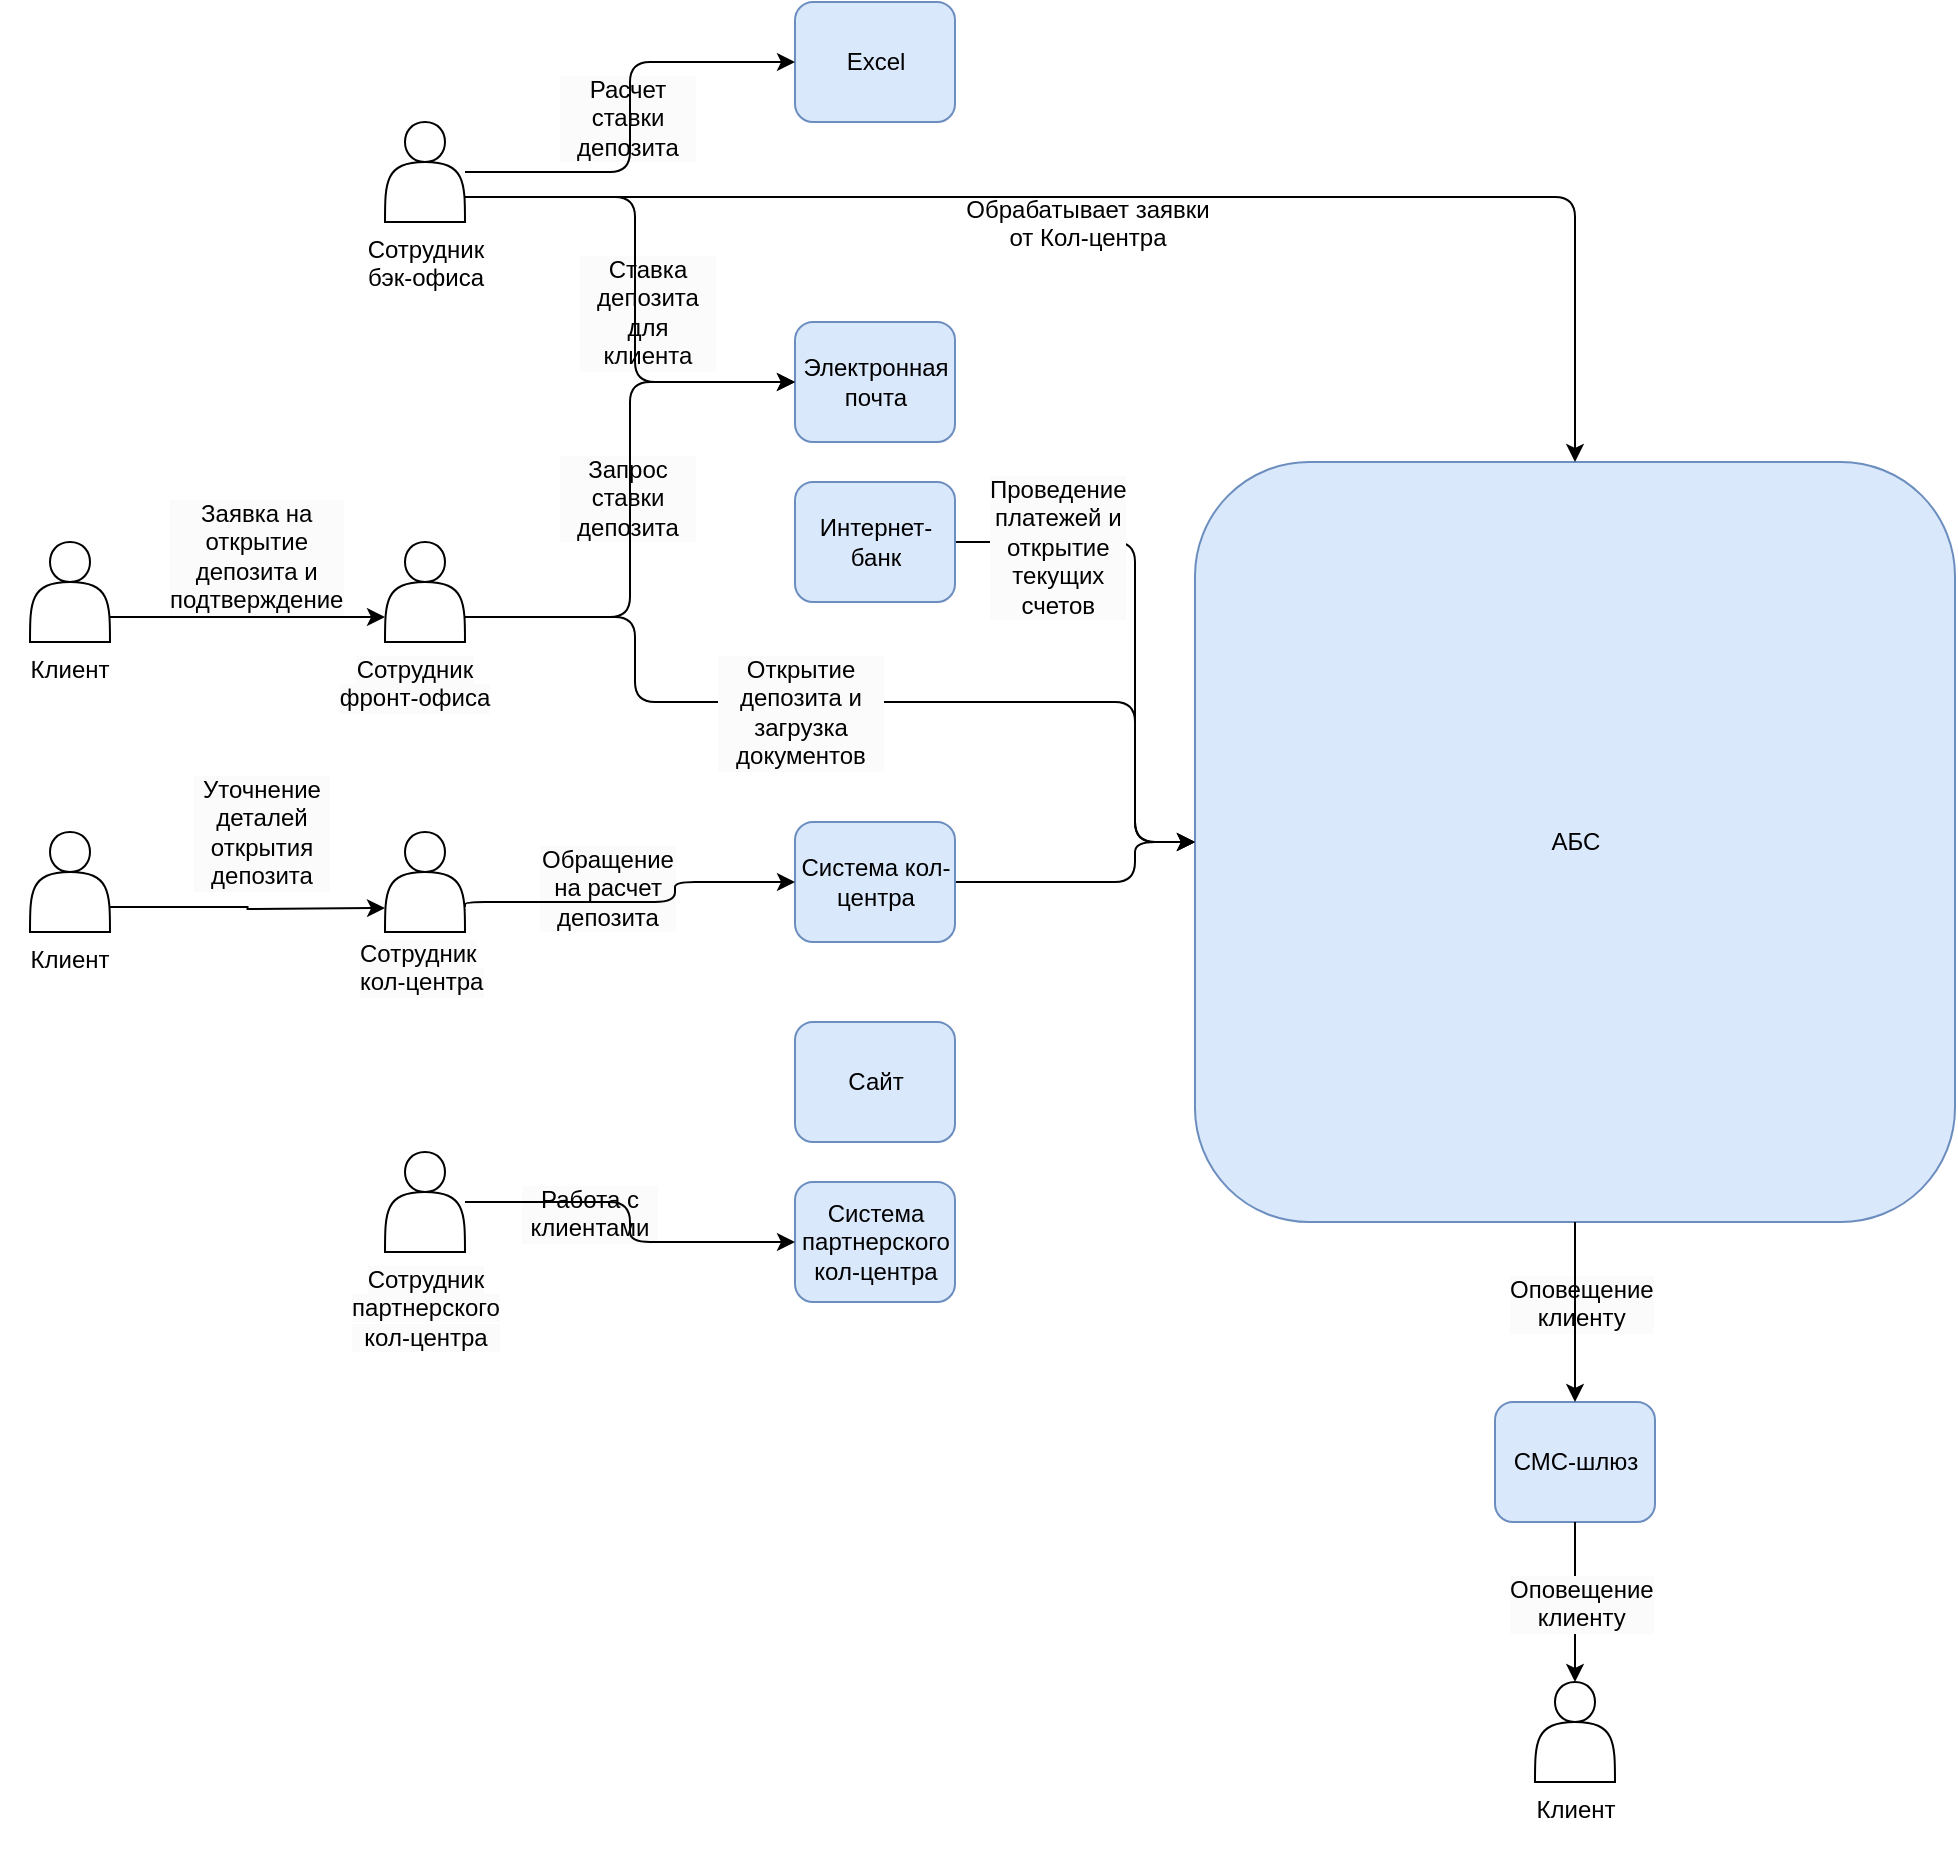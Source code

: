 <mxfile version="25.0.2">
  <diagram name="Страница — 1" id="gumyr3GW3XH_xUNB06AX">
    <mxGraphModel dx="1380" dy="901" grid="1" gridSize="10" guides="1" tooltips="1" connect="1" arrows="1" fold="1" page="1" pageScale="1" pageWidth="1169" pageHeight="827" math="0" shadow="0">
      <root>
        <mxCell id="0" />
        <mxCell id="1" parent="0" />
        <mxCell id="QhyDdqHmx7QWrcBAvBCt-7" style="edgeStyle=orthogonalEdgeStyle;rounded=1;orthogonalLoop=1;jettySize=auto;html=1;curved=0;" parent="1" source="QhyDdqHmx7QWrcBAvBCt-1" target="QhyDdqHmx7QWrcBAvBCt-2" edge="1">
          <mxGeometry relative="1" as="geometry">
            <Array as="points">
              <mxPoint x="612.5" y="310" />
              <mxPoint x="612.5" y="460" />
            </Array>
          </mxGeometry>
        </mxCell>
        <mxCell id="QhyDdqHmx7QWrcBAvBCt-1" value="Интернет-банк" style="rounded=1;whiteSpace=wrap;html=1;fillColor=#dae8fc;strokeColor=#6c8ebf;" parent="1" vertex="1">
          <mxGeometry x="442.5" y="280" width="80" height="60" as="geometry" />
        </mxCell>
        <mxCell id="QhyDdqHmx7QWrcBAvBCt-2" value="АБС" style="rounded=1;whiteSpace=wrap;html=1;fillColor=#dae8fc;strokeColor=#6c8ebf;" parent="1" vertex="1">
          <mxGeometry x="642.5" y="270" width="380" height="380" as="geometry" />
        </mxCell>
        <mxCell id="QhyDdqHmx7QWrcBAvBCt-15" style="edgeStyle=orthogonalEdgeStyle;rounded=1;orthogonalLoop=1;jettySize=auto;html=1;curved=0;exitX=1;exitY=0.5;exitDx=0;exitDy=0;" parent="1" source="QhyDdqHmx7QWrcBAvBCt-3" target="QhyDdqHmx7QWrcBAvBCt-2" edge="1">
          <mxGeometry relative="1" as="geometry">
            <Array as="points">
              <mxPoint x="612.5" y="480" />
              <mxPoint x="612.5" y="460" />
            </Array>
          </mxGeometry>
        </mxCell>
        <mxCell id="QhyDdqHmx7QWrcBAvBCt-3" value="Система кол-центра" style="rounded=1;whiteSpace=wrap;html=1;fillColor=#dae8fc;strokeColor=#6c8ebf;" parent="1" vertex="1">
          <mxGeometry x="442.5" y="450" width="80" height="60" as="geometry" />
        </mxCell>
        <mxCell id="QhyDdqHmx7QWrcBAvBCt-4" value="Система партнерского&lt;div&gt;кол-центра&lt;/div&gt;" style="rounded=1;whiteSpace=wrap;html=1;fillColor=#dae8fc;strokeColor=#6c8ebf;" parent="1" vertex="1">
          <mxGeometry x="442.5" y="630" width="80" height="60" as="geometry" />
        </mxCell>
        <mxCell id="QhyDdqHmx7QWrcBAvBCt-5" value="СМС-шлюз" style="rounded=1;whiteSpace=wrap;html=1;fillColor=#dae8fc;strokeColor=#6c8ebf;" parent="1" vertex="1">
          <mxGeometry x="792.5" y="740" width="80" height="60" as="geometry" />
        </mxCell>
        <mxCell id="QhyDdqHmx7QWrcBAvBCt-6" value="Сайт" style="rounded=1;whiteSpace=wrap;html=1;fillColor=#dae8fc;strokeColor=#6c8ebf;" parent="1" vertex="1">
          <mxGeometry x="442.5" y="550" width="80" height="60" as="geometry" />
        </mxCell>
        <mxCell id="QhyDdqHmx7QWrcBAvBCt-16" value="&lt;span style=&quot;forced-color-adjust: none; color: rgb(0, 0, 0); font-family: Helvetica; font-size: 12px; font-style: normal; font-variant-ligatures: normal; font-variant-caps: normal; font-weight: 400; letter-spacing: normal; orphans: 2; text-align: center; text-indent: 0px; text-transform: none; widows: 2; word-spacing: 0px; -webkit-text-stroke-width: 0px; white-space: normal; text-decoration-thickness: initial; text-decoration-style: initial; text-decoration-color: initial; background-color: rgb(251, 251, 251); float: none; display: inline !important;&quot;&gt;Сотрудник&lt;/span&gt;&lt;div style=&quot;forced-color-adjust: none; color: rgb(0, 0, 0); font-family: Helvetica; font-size: 12px; font-style: normal; font-variant-ligatures: normal; font-variant-caps: normal; font-weight: 400; letter-spacing: normal; orphans: 2; text-align: center; text-indent: 0px; text-transform: none; widows: 2; word-spacing: 0px; -webkit-text-stroke-width: 0px; white-space: normal; background-color: rgb(251, 251, 251); text-decoration-thickness: initial; text-decoration-style: initial; text-decoration-color: initial;&quot;&gt;&lt;span style=&quot;forced-color-adjust: none; color: rgb(0, 0, 0); font-family: Helvetica; font-size: 12px; font-style: normal; font-variant-ligatures: normal; font-variant-caps: normal; font-weight: 400; letter-spacing: normal; orphans: 2; text-align: center; text-indent: 0px; text-transform: none; widows: 2; word-spacing: 0px; -webkit-text-stroke-width: 0px; white-space: normal; background-color: rgb(251, 251, 251); text-decoration-thickness: initial; text-decoration-style: initial; text-decoration-color: initial; float: none; display: inline !important;&quot;&gt;кол-центра&lt;/span&gt;&lt;/div&gt;" style="text;whiteSpace=wrap;html=1;" parent="1" vertex="1">
          <mxGeometry x="222.5" y="502" width="70" height="40" as="geometry" />
        </mxCell>
        <mxCell id="QhyDdqHmx7QWrcBAvBCt-17" value="" style="shape=actor;whiteSpace=wrap;html=1;" parent="1" vertex="1">
          <mxGeometry x="237.5" y="455" width="40" height="50" as="geometry" />
        </mxCell>
        <mxCell id="QhyDdqHmx7QWrcBAvBCt-19" value="&lt;div style=&quot;forced-color-adjust: none; color: rgb(0, 0, 0); font-family: Helvetica; font-size: 12px; font-style: normal; font-variant-ligatures: normal; font-variant-caps: normal; font-weight: 400; letter-spacing: normal; orphans: 2; text-align: center; text-indent: 0px; text-transform: none; widows: 2; word-spacing: 0px; -webkit-text-stroke-width: 0px; white-space: normal; background-color: rgb(251, 251, 251); text-decoration-thickness: initial; text-decoration-style: initial; text-decoration-color: initial;&quot;&gt;Обращение на расчет депозита&lt;/div&gt;" style="text;whiteSpace=wrap;html=1;" parent="1" vertex="1">
          <mxGeometry x="312.5" y="455" width="70" height="40" as="geometry" />
        </mxCell>
        <mxCell id="QhyDdqHmx7QWrcBAvBCt-20" value="" style="shape=actor;whiteSpace=wrap;html=1;" parent="1" vertex="1">
          <mxGeometry x="237.5" y="100" width="40" height="50" as="geometry" />
        </mxCell>
        <mxCell id="QhyDdqHmx7QWrcBAvBCt-21" value="Сотрудник&lt;div&gt;бэк-офиса&lt;/div&gt;" style="text;whiteSpace=wrap;html=1;align=center;" parent="1" vertex="1">
          <mxGeometry x="222.5" y="150" width="70" height="40" as="geometry" />
        </mxCell>
        <mxCell id="QhyDdqHmx7QWrcBAvBCt-23" value="&lt;div style=&quot;text-align: center;&quot;&gt;&lt;span style=&quot;background-color: initial;&quot;&gt;Обрабатывает заявки от Кол-центра&lt;/span&gt;&lt;/div&gt;" style="text;whiteSpace=wrap;html=1;" parent="1" vertex="1">
          <mxGeometry x="522.5" y="130" width="130" height="40" as="geometry" />
        </mxCell>
        <mxCell id="QhyDdqHmx7QWrcBAvBCt-25" value="&lt;div style=&quot;forced-color-adjust: none; color: rgb(0, 0, 0); font-family: Helvetica; font-size: 12px; font-style: normal; font-variant-ligatures: normal; font-variant-caps: normal; font-weight: 400; letter-spacing: normal; orphans: 2; text-align: center; text-indent: 0px; text-transform: none; widows: 2; word-spacing: 0px; -webkit-text-stroke-width: 0px; white-space: normal; background-color: rgb(251, 251, 251); text-decoration-thickness: initial; text-decoration-style: initial; text-decoration-color: initial;&quot;&gt;Оповещение клиенту&lt;/div&gt;" style="text;whiteSpace=wrap;html=1;" parent="1" vertex="1">
          <mxGeometry x="797.5" y="670" width="70" height="40" as="geometry" />
        </mxCell>
        <mxCell id="QhyDdqHmx7QWrcBAvBCt-26" value="Электронная&lt;div&gt;почта&lt;/div&gt;" style="rounded=1;whiteSpace=wrap;html=1;fillColor=#dae8fc;strokeColor=#6c8ebf;" parent="1" vertex="1">
          <mxGeometry x="442.5" y="200" width="80" height="60" as="geometry" />
        </mxCell>
        <mxCell id="QhyDdqHmx7QWrcBAvBCt-30" value="&lt;div style=&quot;forced-color-adjust: none; color: rgb(0, 0, 0); font-family: Helvetica; font-size: 12px; font-style: normal; font-variant-ligatures: normal; font-variant-caps: normal; font-weight: 400; letter-spacing: normal; orphans: 2; text-align: center; text-indent: 0px; text-transform: none; widows: 2; word-spacing: 0px; -webkit-text-stroke-width: 0px; white-space: normal; background-color: rgb(251, 251, 251); text-decoration-thickness: initial; text-decoration-style: initial; text-decoration-color: initial;&quot;&gt;Запрос ставки депозита&lt;/div&gt;" style="text;whiteSpace=wrap;html=1;" parent="1" vertex="1">
          <mxGeometry x="322.5" y="260" width="70" height="40" as="geometry" />
        </mxCell>
        <mxCell id="QhyDdqHmx7QWrcBAvBCt-34" value="" style="shape=actor;whiteSpace=wrap;html=1;" parent="1" vertex="1">
          <mxGeometry x="237.5" y="310" width="40" height="50" as="geometry" />
        </mxCell>
        <mxCell id="QhyDdqHmx7QWrcBAvBCt-35" value="&lt;span style=&quot;forced-color-adjust: none; color: rgb(0, 0, 0); font-family: Helvetica; font-size: 12px; font-style: normal; font-variant-ligatures: normal; font-variant-caps: normal; font-weight: 400; letter-spacing: normal; orphans: 2; text-indent: 0px; text-transform: none; widows: 2; word-spacing: 0px; -webkit-text-stroke-width: 0px; white-space: normal; text-decoration-thickness: initial; text-decoration-style: initial; text-decoration-color: initial; background-color: rgb(251, 251, 251); float: none; display: inline !important;&quot;&gt;Сотрудник&lt;/span&gt;&lt;div style=&quot;forced-color-adjust: none; color: rgb(0, 0, 0); font-family: Helvetica; font-size: 12px; font-style: normal; font-variant-ligatures: normal; font-variant-caps: normal; font-weight: 400; letter-spacing: normal; orphans: 2; text-indent: 0px; text-transform: none; widows: 2; word-spacing: 0px; -webkit-text-stroke-width: 0px; white-space: normal; background-color: rgb(251, 251, 251); text-decoration-thickness: initial; text-decoration-style: initial; text-decoration-color: initial;&quot;&gt;&lt;span style=&quot;forced-color-adjust: none; color: rgb(0, 0, 0); font-family: Helvetica; font-size: 12px; font-style: normal; font-variant-ligatures: normal; font-variant-caps: normal; font-weight: 400; letter-spacing: normal; orphans: 2; text-indent: 0px; text-transform: none; widows: 2; word-spacing: 0px; -webkit-text-stroke-width: 0px; white-space: normal; background-color: rgb(251, 251, 251); text-decoration-thickness: initial; text-decoration-style: initial; text-decoration-color: initial; float: none; display: inline !important;&quot;&gt;фронт-офиса&lt;/span&gt;&lt;/div&gt;" style="text;whiteSpace=wrap;html=1;align=center;" parent="1" vertex="1">
          <mxGeometry x="210" y="360" width="85" height="40" as="geometry" />
        </mxCell>
        <mxCell id="QhyDdqHmx7QWrcBAvBCt-38" value="" style="edgeStyle=orthogonalEdgeStyle;rounded=1;orthogonalLoop=1;jettySize=auto;html=1;curved=0;exitX=1;exitY=0.75;exitDx=0;exitDy=0;" parent="1" source="QhyDdqHmx7QWrcBAvBCt-34" target="QhyDdqHmx7QWrcBAvBCt-2" edge="1">
          <mxGeometry relative="1" as="geometry">
            <mxPoint x="272.5" y="505" as="sourcePoint" />
            <mxPoint x="347.5" y="505" as="targetPoint" />
            <Array as="points">
              <mxPoint x="362.5" y="348" />
              <mxPoint x="362.5" y="390" />
              <mxPoint x="612.5" y="390" />
              <mxPoint x="612.5" y="460" />
            </Array>
          </mxGeometry>
        </mxCell>
        <mxCell id="QhyDdqHmx7QWrcBAvBCt-39" value="&lt;div style=&quot;forced-color-adjust: none; color: rgb(0, 0, 0); font-family: Helvetica; font-size: 12px; font-style: normal; font-variant-ligatures: normal; font-variant-caps: normal; font-weight: 400; letter-spacing: normal; orphans: 2; text-indent: 0px; text-transform: none; widows: 2; word-spacing: 0px; -webkit-text-stroke-width: 0px; white-space: normal; background-color: rgb(251, 251, 251); text-decoration-thickness: initial; text-decoration-style: initial; text-decoration-color: initial;&quot;&gt;Открытие депозита и загрузка документов&lt;/div&gt;" style="text;whiteSpace=wrap;html=1;align=center;" parent="1" vertex="1">
          <mxGeometry x="402.5" y="360" width="85" height="70" as="geometry" />
        </mxCell>
        <mxCell id="QhyDdqHmx7QWrcBAvBCt-29" style="edgeStyle=orthogonalEdgeStyle;rounded=1;orthogonalLoop=1;jettySize=auto;html=1;entryX=0;entryY=0.5;entryDx=0;entryDy=0;curved=0;exitX=1;exitY=0.75;exitDx=0;exitDy=0;" parent="1" source="QhyDdqHmx7QWrcBAvBCt-34" target="QhyDdqHmx7QWrcBAvBCt-26" edge="1">
          <mxGeometry relative="1" as="geometry" />
        </mxCell>
        <mxCell id="QhyDdqHmx7QWrcBAvBCt-40" value="&lt;div style=&quot;forced-color-adjust: none; color: rgb(0, 0, 0); font-family: Helvetica; font-size: 12px; font-style: normal; font-variant-ligatures: normal; font-variant-caps: normal; font-weight: 400; letter-spacing: normal; orphans: 2; text-align: center; text-indent: 0px; text-transform: none; widows: 2; word-spacing: 0px; -webkit-text-stroke-width: 0px; white-space: normal; background-color: rgb(251, 251, 251); text-decoration-thickness: initial; text-decoration-style: initial; text-decoration-color: initial;&quot;&gt;Проведение платежей и открытие текущих счетов&lt;/div&gt;" style="text;whiteSpace=wrap;html=1;" parent="1" vertex="1">
          <mxGeometry x="537.5" y="270" width="70" height="40" as="geometry" />
        </mxCell>
        <mxCell id="QhyDdqHmx7QWrcBAvBCt-43" value="&lt;div style=&quot;forced-color-adjust: none; color: rgb(0, 0, 0); font-family: Helvetica; font-size: 12px; font-style: normal; font-variant-ligatures: normal; font-variant-caps: normal; font-weight: 400; letter-spacing: normal; orphans: 2; text-align: center; text-indent: 0px; text-transform: none; widows: 2; word-spacing: 0px; -webkit-text-stroke-width: 0px; white-space: normal; background-color: rgb(251, 251, 251); text-decoration-thickness: initial; text-decoration-style: initial; text-decoration-color: initial;&quot;&gt;Ставка депозита&lt;/div&gt;&lt;div style=&quot;forced-color-adjust: none; color: rgb(0, 0, 0); font-family: Helvetica; font-size: 12px; font-style: normal; font-variant-ligatures: normal; font-variant-caps: normal; font-weight: 400; letter-spacing: normal; orphans: 2; text-align: center; text-indent: 0px; text-transform: none; widows: 2; word-spacing: 0px; -webkit-text-stroke-width: 0px; white-space: normal; background-color: rgb(251, 251, 251); text-decoration-thickness: initial; text-decoration-style: initial; text-decoration-color: initial;&quot;&gt;для клиента&lt;/div&gt;" style="text;whiteSpace=wrap;html=1;" parent="1" vertex="1">
          <mxGeometry x="332.5" y="160" width="70" height="40" as="geometry" />
        </mxCell>
        <mxCell id="QhyDdqHmx7QWrcBAvBCt-22" style="edgeStyle=orthogonalEdgeStyle;rounded=1;orthogonalLoop=1;jettySize=auto;html=1;curved=0;exitX=1;exitY=0.75;exitDx=0;exitDy=0;" parent="1" source="QhyDdqHmx7QWrcBAvBCt-20" target="QhyDdqHmx7QWrcBAvBCt-2" edge="1">
          <mxGeometry relative="1" as="geometry" />
        </mxCell>
        <mxCell id="QhyDdqHmx7QWrcBAvBCt-42" style="edgeStyle=orthogonalEdgeStyle;rounded=1;orthogonalLoop=1;jettySize=auto;html=1;entryX=0;entryY=0.5;entryDx=0;entryDy=0;curved=0;exitX=1;exitY=0.75;exitDx=0;exitDy=0;" parent="1" source="QhyDdqHmx7QWrcBAvBCt-20" target="QhyDdqHmx7QWrcBAvBCt-26" edge="1">
          <mxGeometry relative="1" as="geometry">
            <Array as="points">
              <mxPoint x="362.5" y="138" />
              <mxPoint x="362.5" y="230" />
            </Array>
          </mxGeometry>
        </mxCell>
        <mxCell id="QhyDdqHmx7QWrcBAvBCt-18" style="edgeStyle=orthogonalEdgeStyle;rounded=1;orthogonalLoop=1;jettySize=auto;html=1;exitX=1;exitY=0.75;exitDx=0;exitDy=0;curved=0;entryX=0;entryY=0.5;entryDx=0;entryDy=0;" parent="1" source="QhyDdqHmx7QWrcBAvBCt-17" target="QhyDdqHmx7QWrcBAvBCt-3" edge="1">
          <mxGeometry relative="1" as="geometry">
            <Array as="points">
              <mxPoint x="277.5" y="490" />
              <mxPoint x="382.5" y="490" />
              <mxPoint x="382.5" y="480" />
            </Array>
          </mxGeometry>
        </mxCell>
        <mxCell id="QhyDdqHmx7QWrcBAvBCt-45" value="&lt;span style=&quot;forced-color-adjust: none; color: rgb(0, 0, 0); font-family: Helvetica; font-size: 12px; font-style: normal; font-variant-ligatures: normal; font-variant-caps: normal; font-weight: 400; letter-spacing: normal; orphans: 2; text-indent: 0px; text-transform: none; widows: 2; word-spacing: 0px; -webkit-text-stroke-width: 0px; white-space: normal; text-decoration-thickness: initial; text-decoration-style: initial; text-decoration-color: initial; background-color: rgb(251, 251, 251); float: none; display: inline !important;&quot;&gt;Сотрудник партнерского&lt;/span&gt;&lt;div style=&quot;forced-color-adjust: none; color: rgb(0, 0, 0); font-family: Helvetica; font-size: 12px; font-style: normal; font-variant-ligatures: normal; font-variant-caps: normal; font-weight: 400; letter-spacing: normal; orphans: 2; text-indent: 0px; text-transform: none; widows: 2; word-spacing: 0px; -webkit-text-stroke-width: 0px; white-space: normal; background-color: rgb(251, 251, 251); text-decoration-thickness: initial; text-decoration-style: initial; text-decoration-color: initial;&quot;&gt;&lt;span style=&quot;forced-color-adjust: none; color: rgb(0, 0, 0); font-family: Helvetica; font-size: 12px; font-style: normal; font-variant-ligatures: normal; font-variant-caps: normal; font-weight: 400; letter-spacing: normal; orphans: 2; text-indent: 0px; text-transform: none; widows: 2; word-spacing: 0px; -webkit-text-stroke-width: 0px; white-space: normal; background-color: rgb(251, 251, 251); text-decoration-thickness: initial; text-decoration-style: initial; text-decoration-color: initial; float: none; display: inline !important;&quot;&gt;кол-центра&lt;/span&gt;&lt;/div&gt;" style="text;whiteSpace=wrap;html=1;align=center;" parent="1" vertex="1">
          <mxGeometry x="222.5" y="665" width="70" height="40" as="geometry" />
        </mxCell>
        <mxCell id="QhyDdqHmx7QWrcBAvBCt-46" value="" style="shape=actor;whiteSpace=wrap;html=1;" parent="1" vertex="1">
          <mxGeometry x="237.5" y="615" width="40" height="50" as="geometry" />
        </mxCell>
        <mxCell id="QhyDdqHmx7QWrcBAvBCt-48" value="&lt;div style=&quot;forced-color-adjust: none; color: rgb(0, 0, 0); font-family: Helvetica; font-size: 12px; font-style: normal; font-variant-ligatures: normal; font-variant-caps: normal; font-weight: 400; letter-spacing: normal; orphans: 2; text-indent: 0px; text-transform: none; widows: 2; word-spacing: 0px; -webkit-text-stroke-width: 0px; white-space: normal; background-color: rgb(251, 251, 251); text-decoration-thickness: initial; text-decoration-style: initial; text-decoration-color: initial;&quot;&gt;Работа с клиентами&lt;/div&gt;" style="text;whiteSpace=wrap;html=1;align=center;" parent="1" vertex="1">
          <mxGeometry x="305" y="625" width="70" height="40" as="geometry" />
        </mxCell>
        <mxCell id="QhyDdqHmx7QWrcBAvBCt-47" style="edgeStyle=orthogonalEdgeStyle;rounded=1;orthogonalLoop=1;jettySize=auto;html=1;curved=0;" parent="1" source="QhyDdqHmx7QWrcBAvBCt-46" target="QhyDdqHmx7QWrcBAvBCt-4" edge="1">
          <mxGeometry relative="1" as="geometry" />
        </mxCell>
        <mxCell id="QhyDdqHmx7QWrcBAvBCt-24" style="edgeStyle=orthogonalEdgeStyle;rounded=0;orthogonalLoop=1;jettySize=auto;html=1;" parent="1" source="QhyDdqHmx7QWrcBAvBCt-2" target="QhyDdqHmx7QWrcBAvBCt-5" edge="1">
          <mxGeometry relative="1" as="geometry" />
        </mxCell>
        <mxCell id="QhyDdqHmx7QWrcBAvBCt-53" value="Excel" style="rounded=1;whiteSpace=wrap;html=1;fillColor=#dae8fc;strokeColor=#6c8ebf;" parent="1" vertex="1">
          <mxGeometry x="442.5" y="40" width="80" height="60" as="geometry" />
        </mxCell>
        <mxCell id="QhyDdqHmx7QWrcBAvBCt-55" value="&lt;div style=&quot;forced-color-adjust: none; color: rgb(0, 0, 0); font-family: Helvetica; font-size: 12px; font-style: normal; font-variant-ligatures: normal; font-variant-caps: normal; font-weight: 400; letter-spacing: normal; orphans: 2; text-align: center; text-indent: 0px; text-transform: none; widows: 2; word-spacing: 0px; -webkit-text-stroke-width: 0px; white-space: normal; background-color: rgb(251, 251, 251); text-decoration-thickness: initial; text-decoration-style: initial; text-decoration-color: initial;&quot;&gt;Расчет ставки депозита&lt;br&gt;&lt;/div&gt;" style="text;whiteSpace=wrap;html=1;" parent="1" vertex="1">
          <mxGeometry x="322.5" y="70" width="70" height="40" as="geometry" />
        </mxCell>
        <mxCell id="QhyDdqHmx7QWrcBAvBCt-54" style="edgeStyle=orthogonalEdgeStyle;rounded=1;orthogonalLoop=1;jettySize=auto;html=1;entryX=0;entryY=0.5;entryDx=0;entryDy=0;curved=0;" parent="1" source="QhyDdqHmx7QWrcBAvBCt-20" target="QhyDdqHmx7QWrcBAvBCt-53" edge="1">
          <mxGeometry relative="1" as="geometry" />
        </mxCell>
        <mxCell id="iSrGqS-vE0VKMxbI0wpR-1" value="Клиент" style="text;whiteSpace=wrap;html=1;align=center;" vertex="1" parent="1">
          <mxGeometry x="797.5" y="930" width="70" height="40" as="geometry" />
        </mxCell>
        <mxCell id="iSrGqS-vE0VKMxbI0wpR-2" value="" style="shape=actor;whiteSpace=wrap;html=1;" vertex="1" parent="1">
          <mxGeometry x="812.5" y="880" width="40" height="50" as="geometry" />
        </mxCell>
        <mxCell id="iSrGqS-vE0VKMxbI0wpR-3" style="edgeStyle=orthogonalEdgeStyle;rounded=0;orthogonalLoop=1;jettySize=auto;html=1;entryX=0.5;entryY=0;entryDx=0;entryDy=0;exitX=0.5;exitY=1;exitDx=0;exitDy=0;" edge="1" parent="1" source="QhyDdqHmx7QWrcBAvBCt-5" target="iSrGqS-vE0VKMxbI0wpR-2">
          <mxGeometry relative="1" as="geometry">
            <mxPoint x="843" y="660" as="sourcePoint" />
            <mxPoint x="843" y="750" as="targetPoint" />
          </mxGeometry>
        </mxCell>
        <mxCell id="iSrGqS-vE0VKMxbI0wpR-4" value="&lt;div style=&quot;forced-color-adjust: none; color: rgb(0, 0, 0); font-family: Helvetica; font-size: 12px; font-style: normal; font-variant-ligatures: normal; font-variant-caps: normal; font-weight: 400; letter-spacing: normal; orphans: 2; text-align: center; text-indent: 0px; text-transform: none; widows: 2; word-spacing: 0px; -webkit-text-stroke-width: 0px; white-space: normal; background-color: rgb(251, 251, 251); text-decoration-thickness: initial; text-decoration-style: initial; text-decoration-color: initial;&quot;&gt;Оповещение клиенту&lt;/div&gt;" style="text;whiteSpace=wrap;html=1;" vertex="1" parent="1">
          <mxGeometry x="797.5" y="820" width="70" height="40" as="geometry" />
        </mxCell>
        <mxCell id="iSrGqS-vE0VKMxbI0wpR-5" value="" style="shape=actor;whiteSpace=wrap;html=1;" vertex="1" parent="1">
          <mxGeometry x="60" y="310" width="40" height="50" as="geometry" />
        </mxCell>
        <mxCell id="iSrGqS-vE0VKMxbI0wpR-6" value="Клиент" style="text;whiteSpace=wrap;html=1;align=center;" vertex="1" parent="1">
          <mxGeometry x="45" y="360" width="70" height="40" as="geometry" />
        </mxCell>
        <mxCell id="iSrGqS-vE0VKMxbI0wpR-7" style="edgeStyle=orthogonalEdgeStyle;rounded=0;orthogonalLoop=1;jettySize=auto;html=1;entryX=0;entryY=0.75;entryDx=0;entryDy=0;exitX=1;exitY=0.75;exitDx=0;exitDy=0;" edge="1" parent="1" source="iSrGqS-vE0VKMxbI0wpR-5" target="QhyDdqHmx7QWrcBAvBCt-34">
          <mxGeometry relative="1" as="geometry" />
        </mxCell>
        <mxCell id="iSrGqS-vE0VKMxbI0wpR-8" value="&lt;div style=&quot;forced-color-adjust: none; color: rgb(0, 0, 0); font-family: Helvetica; font-size: 12px; font-style: normal; font-variant-ligatures: normal; font-variant-caps: normal; font-weight: 400; letter-spacing: normal; orphans: 2; text-align: center; text-indent: 0px; text-transform: none; widows: 2; word-spacing: 0px; -webkit-text-stroke-width: 0px; white-space: normal; background-color: rgb(251, 251, 251); text-decoration-thickness: initial; text-decoration-style: initial; text-decoration-color: initial;&quot;&gt;Заявка на открытие депозита и подтверждение&lt;/div&gt;" style="text;whiteSpace=wrap;html=1;" vertex="1" parent="1">
          <mxGeometry x="127.5" y="282" width="70" height="40" as="geometry" />
        </mxCell>
        <mxCell id="iSrGqS-vE0VKMxbI0wpR-11" value="" style="shape=actor;whiteSpace=wrap;html=1;" vertex="1" parent="1">
          <mxGeometry x="60" y="455" width="40" height="50" as="geometry" />
        </mxCell>
        <mxCell id="iSrGqS-vE0VKMxbI0wpR-12" style="edgeStyle=orthogonalEdgeStyle;rounded=0;orthogonalLoop=1;jettySize=auto;html=1;entryX=0;entryY=0.75;entryDx=0;entryDy=0;exitX=1;exitY=0.75;exitDx=0;exitDy=0;" edge="1" parent="1" source="iSrGqS-vE0VKMxbI0wpR-11">
          <mxGeometry relative="1" as="geometry">
            <mxPoint x="237.5" y="493" as="targetPoint" />
          </mxGeometry>
        </mxCell>
        <mxCell id="iSrGqS-vE0VKMxbI0wpR-13" value="Клиент" style="text;whiteSpace=wrap;html=1;align=center;" vertex="1" parent="1">
          <mxGeometry x="45" y="505" width="70" height="40" as="geometry" />
        </mxCell>
        <mxCell id="iSrGqS-vE0VKMxbI0wpR-14" value="&lt;div style=&quot;forced-color-adjust: none; color: rgb(0, 0, 0); font-family: Helvetica; font-size: 12px; font-style: normal; font-variant-ligatures: normal; font-variant-caps: normal; font-weight: 400; letter-spacing: normal; orphans: 2; text-align: center; text-indent: 0px; text-transform: none; widows: 2; word-spacing: 0px; -webkit-text-stroke-width: 0px; white-space: normal; background-color: rgb(251, 251, 251); text-decoration-thickness: initial; text-decoration-style: initial; text-decoration-color: initial;&quot;&gt;Уточнение деталей&lt;/div&gt;&lt;div style=&quot;forced-color-adjust: none; color: rgb(0, 0, 0); font-family: Helvetica; font-size: 12px; font-style: normal; font-variant-ligatures: normal; font-variant-caps: normal; font-weight: 400; letter-spacing: normal; orphans: 2; text-align: center; text-indent: 0px; text-transform: none; widows: 2; word-spacing: 0px; -webkit-text-stroke-width: 0px; white-space: normal; background-color: rgb(251, 251, 251); text-decoration-thickness: initial; text-decoration-style: initial; text-decoration-color: initial;&quot;&gt;открытия депозита&lt;/div&gt;" style="text;whiteSpace=wrap;html=1;" vertex="1" parent="1">
          <mxGeometry x="140" y="420" width="70" height="40" as="geometry" />
        </mxCell>
      </root>
    </mxGraphModel>
  </diagram>
</mxfile>

